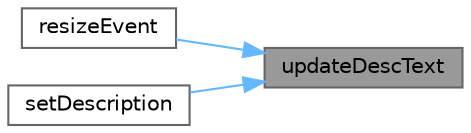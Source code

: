 digraph "updateDescText"
{
 // LATEX_PDF_SIZE
  bgcolor="transparent";
  edge [fontname=Helvetica,fontsize=10,labelfontname=Helvetica,labelfontsize=10];
  node [fontname=Helvetica,fontsize=10,shape=box,height=0.2,width=0.4];
  rankdir="RL";
  Node1 [id="Node000001",label="updateDescText",height=0.2,width=0.4,color="gray40", fillcolor="grey60", style="filled", fontcolor="black",tooltip="更新描述文本（省略显示）"];
  Node1 -> Node2 [id="edge1_Node000001_Node000002",dir="back",color="steelblue1",style="solid",tooltip=" "];
  Node2 [id="Node000002",label="resizeEvent",height=0.2,width=0.4,color="grey40", fillcolor="white", style="filled",URL="$class_m_v_block_widget.html#a9a27ed4ceb22d2a19bdb88ed785085a1",tooltip="调整大小事件"];
  Node1 -> Node3 [id="edge2_Node000001_Node000003",dir="back",color="steelblue1",style="solid",tooltip=" "];
  Node3 [id="Node000003",label="setDescription",height=0.2,width=0.4,color="grey40", fillcolor="white", style="filled",URL="$class_m_v_block_widget.html#a7bdaf90c6d6901c720641f3445248cd4",tooltip="设置描述"];
}

